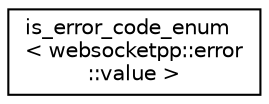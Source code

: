 digraph "Graphical Class Hierarchy"
{
  edge [fontname="Helvetica",fontsize="10",labelfontname="Helvetica",labelfontsize="10"];
  node [fontname="Helvetica",fontsize="10",shape=record];
  rankdir="LR";
  Node0 [label="is_error_code_enum\l\< websocketpp::error\l::value \>",height=0.2,width=0.4,color="black", fillcolor="white", style="filled",URL="$structis__error__code__enum_3_01websocketpp_1_1error_1_1value_01_4.html"];
}
